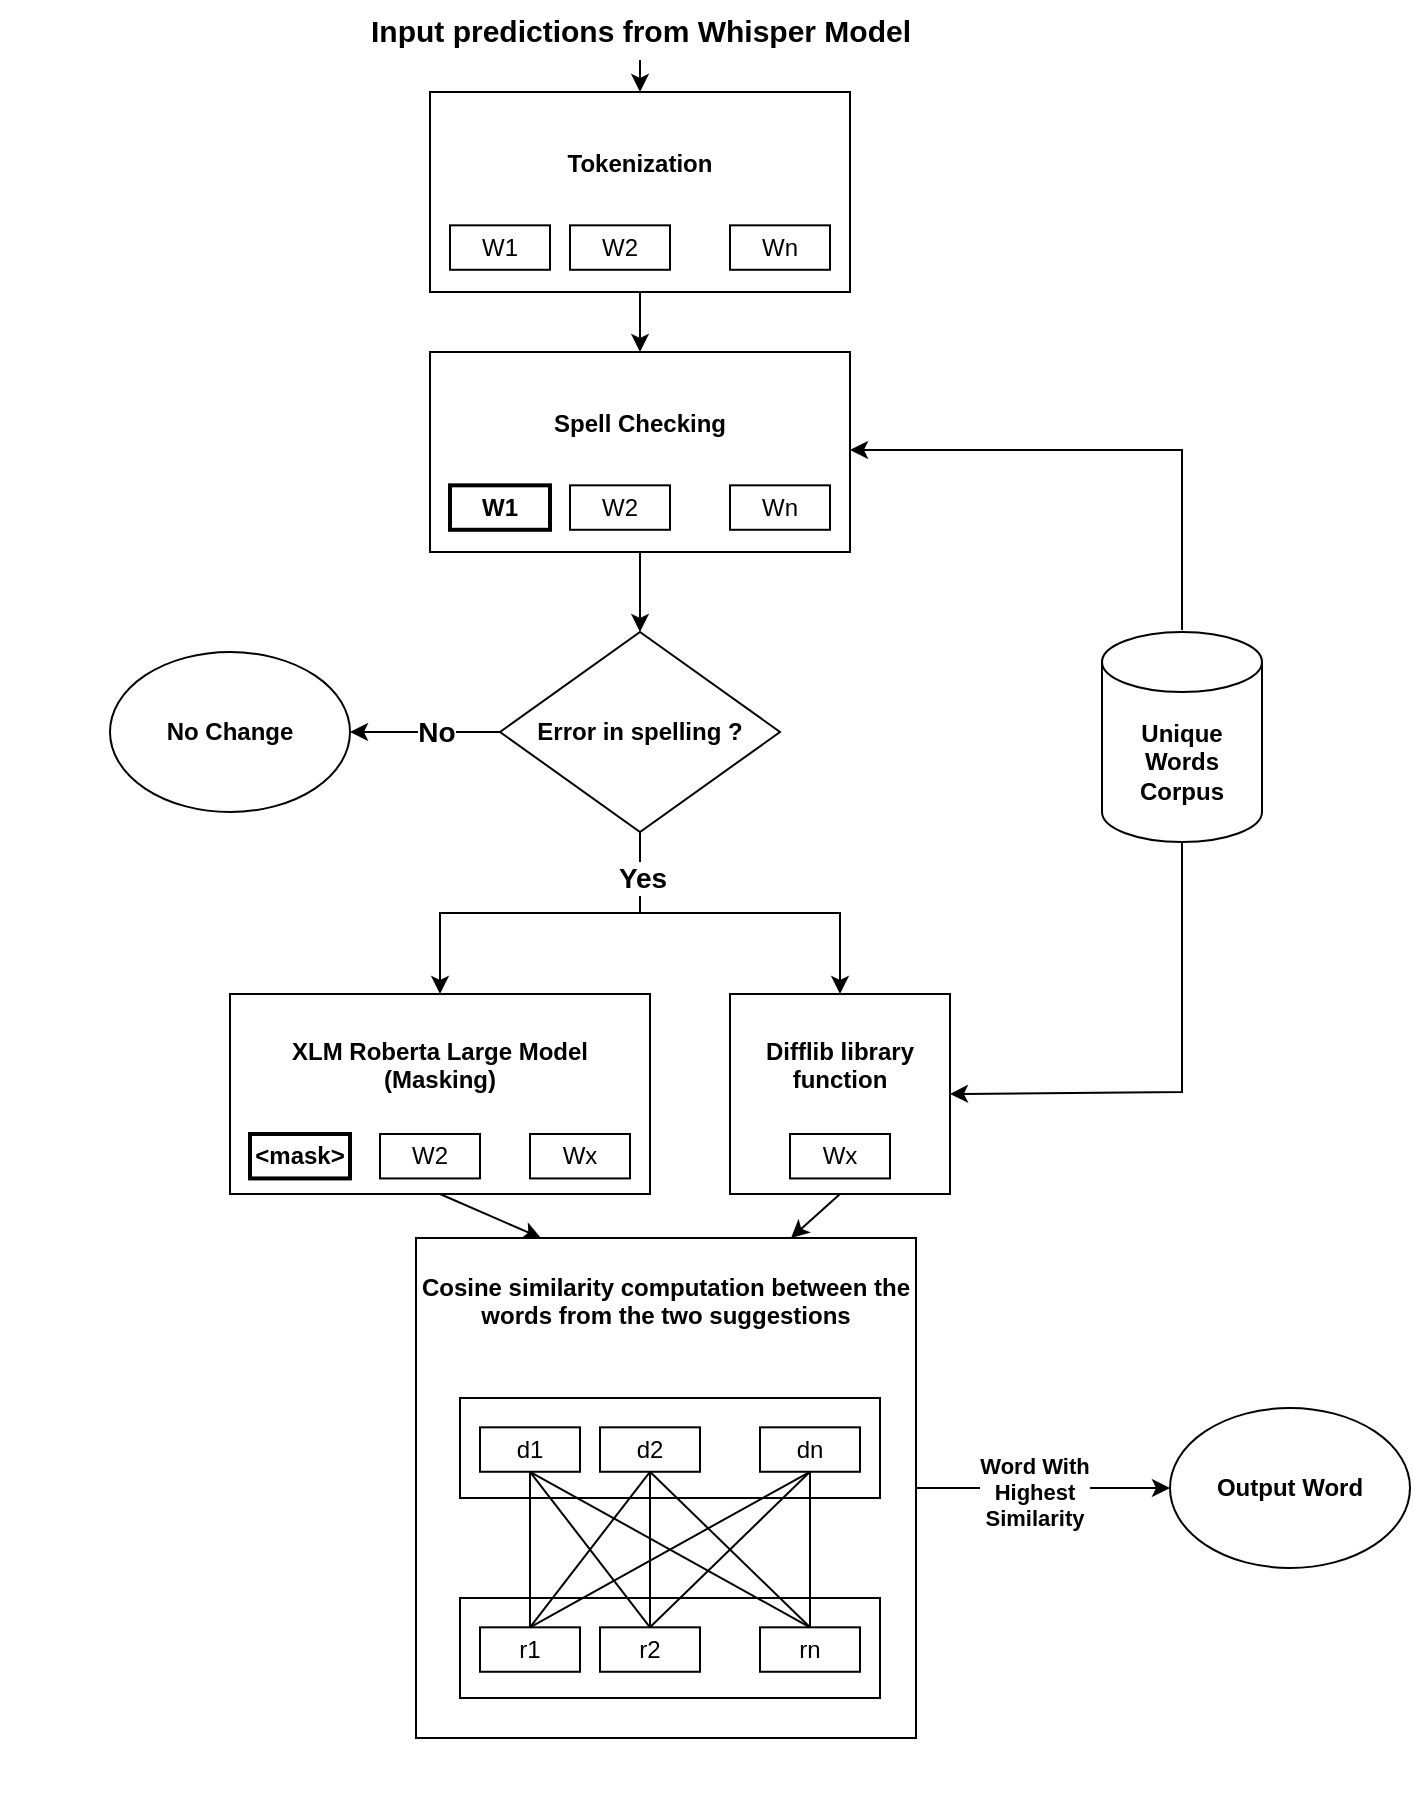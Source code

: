 <mxfile version="23.1.2" type="google">
  <diagram name="Page-1" id="QwSDot8R_Ol58gQ7YSGC">
    <mxGraphModel grid="1" page="1" gridSize="10" guides="1" tooltips="1" connect="1" arrows="1" fold="1" pageScale="1" pageWidth="850" pageHeight="1100" math="0" shadow="0">
      <root>
        <mxCell id="0" />
        <mxCell id="1" parent="0" />
        <mxCell id="lwMAX2GBwBpjTXNnOQ0H-1" value="&lt;b&gt;Unique Words Corpus&lt;/b&gt;" style="shape=cylinder3;whiteSpace=wrap;html=1;boundedLbl=1;backgroundOutline=1;size=15;" vertex="1" parent="1">
          <mxGeometry x="576" y="360" width="80" height="105" as="geometry" />
        </mxCell>
        <mxCell id="lwMAX2GBwBpjTXNnOQ0H-3" value="&lt;font style=&quot;font-size: 15px;&quot;&gt;&lt;b&gt;Input predictions from Whisper Model&lt;/b&gt;&lt;/font&gt;" style="text;html=1;align=center;verticalAlign=middle;resizable=0;points=[];autosize=1;strokeColor=none;fillColor=none;" vertex="1" parent="1">
          <mxGeometry x="200" y="44" width="290" height="30" as="geometry" />
        </mxCell>
        <mxCell id="lwMAX2GBwBpjTXNnOQ0H-17" value="" style="endArrow=classic;html=1;rounded=0;entryX=0.5;entryY=0;entryDx=0;entryDy=0;" edge="1" parent="1" source="lwMAX2GBwBpjTXNnOQ0H-3" target="lwMAX2GBwBpjTXNnOQ0H-2">
          <mxGeometry width="50" height="50" relative="1" as="geometry">
            <mxPoint x="400" y="320" as="sourcePoint" />
            <mxPoint x="450" y="270" as="targetPoint" />
          </mxGeometry>
        </mxCell>
        <mxCell id="lwMAX2GBwBpjTXNnOQ0H-19" value="" style="group" connectable="0" vertex="1" parent="1">
          <mxGeometry x="240" y="90" width="210" height="100" as="geometry" />
        </mxCell>
        <mxCell id="lwMAX2GBwBpjTXNnOQ0H-2" value="&lt;b&gt;Tokenization&lt;br&gt;&lt;br&gt;&lt;br&gt;&lt;/b&gt;" style="rounded=0;whiteSpace=wrap;html=1;" vertex="1" parent="lwMAX2GBwBpjTXNnOQ0H-19">
          <mxGeometry width="210" height="100" as="geometry" />
        </mxCell>
        <mxCell id="lwMAX2GBwBpjTXNnOQ0H-6" value="W1" style="rounded=0;whiteSpace=wrap;html=1;" vertex="1" parent="lwMAX2GBwBpjTXNnOQ0H-19">
          <mxGeometry x="10" y="66.667" width="50" height="22.222" as="geometry" />
        </mxCell>
        <mxCell id="lwMAX2GBwBpjTXNnOQ0H-7" value="W2" style="rounded=0;whiteSpace=wrap;html=1;" vertex="1" parent="lwMAX2GBwBpjTXNnOQ0H-19">
          <mxGeometry x="70" y="66.667" width="50" height="22.222" as="geometry" />
        </mxCell>
        <mxCell id="lwMAX2GBwBpjTXNnOQ0H-9" value="Wn" style="rounded=0;whiteSpace=wrap;html=1;" vertex="1" parent="lwMAX2GBwBpjTXNnOQ0H-19">
          <mxGeometry x="150" y="66.667" width="50" height="22.222" as="geometry" />
        </mxCell>
        <mxCell id="lwMAX2GBwBpjTXNnOQ0H-25" value="" style="group" connectable="0" vertex="1" parent="1">
          <mxGeometry x="240" y="220" width="210" height="100" as="geometry" />
        </mxCell>
        <mxCell id="lwMAX2GBwBpjTXNnOQ0H-26" value="&lt;b&gt;Spell Checking&lt;br&gt;&lt;br&gt;&lt;br&gt;&lt;/b&gt;" style="rounded=0;whiteSpace=wrap;html=1;" vertex="1" parent="lwMAX2GBwBpjTXNnOQ0H-25">
          <mxGeometry width="210" height="100" as="geometry" />
        </mxCell>
        <mxCell id="lwMAX2GBwBpjTXNnOQ0H-27" value="&lt;b&gt;W1&lt;/b&gt;" style="rounded=0;whiteSpace=wrap;html=1;strokeWidth=2;" vertex="1" parent="lwMAX2GBwBpjTXNnOQ0H-25">
          <mxGeometry x="10" y="66.667" width="50" height="22.222" as="geometry" />
        </mxCell>
        <mxCell id="lwMAX2GBwBpjTXNnOQ0H-28" value="W2" style="rounded=0;whiteSpace=wrap;html=1;" vertex="1" parent="lwMAX2GBwBpjTXNnOQ0H-25">
          <mxGeometry x="70" y="66.667" width="50" height="22.222" as="geometry" />
        </mxCell>
        <mxCell id="lwMAX2GBwBpjTXNnOQ0H-29" value="Wn" style="rounded=0;whiteSpace=wrap;html=1;" vertex="1" parent="lwMAX2GBwBpjTXNnOQ0H-25">
          <mxGeometry x="150" y="66.667" width="50" height="22.222" as="geometry" />
        </mxCell>
        <mxCell id="lwMAX2GBwBpjTXNnOQ0H-36" value="" style="edgeStyle=orthogonalEdgeStyle;rounded=0;orthogonalLoop=1;jettySize=auto;html=1;" edge="1" parent="1" source="lwMAX2GBwBpjTXNnOQ0H-32" target="lwMAX2GBwBpjTXNnOQ0H-35">
          <mxGeometry relative="1" as="geometry" />
        </mxCell>
        <mxCell id="lwMAX2GBwBpjTXNnOQ0H-37" value="&lt;b&gt;&lt;font style=&quot;font-size: 14px;&quot;&gt;No&lt;/font&gt;&lt;/b&gt;" style="edgeLabel;html=1;align=center;verticalAlign=middle;resizable=0;points=[];" connectable="0" vertex="1" parent="lwMAX2GBwBpjTXNnOQ0H-36">
          <mxGeometry x="-0.141" relative="1" as="geometry">
            <mxPoint as="offset" />
          </mxGeometry>
        </mxCell>
        <mxCell id="lwMAX2GBwBpjTXNnOQ0H-48" value="" style="edgeStyle=orthogonalEdgeStyle;rounded=0;orthogonalLoop=1;jettySize=auto;html=1;entryX=0.5;entryY=0;entryDx=0;entryDy=0;" edge="1" parent="1" source="lwMAX2GBwBpjTXNnOQ0H-32" target="lwMAX2GBwBpjTXNnOQ0H-39">
          <mxGeometry relative="1" as="geometry" />
        </mxCell>
        <mxCell id="lwMAX2GBwBpjTXNnOQ0H-70" style="edgeStyle=orthogonalEdgeStyle;rounded=0;orthogonalLoop=1;jettySize=auto;html=1;entryX=0.5;entryY=0;entryDx=0;entryDy=0;" edge="1" parent="1" source="lwMAX2GBwBpjTXNnOQ0H-32" target="lwMAX2GBwBpjTXNnOQ0H-46">
          <mxGeometry relative="1" as="geometry" />
        </mxCell>
        <mxCell id="lwMAX2GBwBpjTXNnOQ0H-71" value="&lt;b&gt;&lt;font style=&quot;font-size: 14px;&quot;&gt;Yes&lt;/font&gt;&lt;/b&gt;" style="edgeLabel;html=1;align=center;verticalAlign=middle;resizable=0;points=[];" connectable="0" vertex="1" parent="lwMAX2GBwBpjTXNnOQ0H-70">
          <mxGeometry x="-0.747" y="1" relative="1" as="geometry">
            <mxPoint as="offset" />
          </mxGeometry>
        </mxCell>
        <mxCell id="lwMAX2GBwBpjTXNnOQ0H-32" value="&lt;b&gt;Error in spelling ?&lt;/b&gt;" style="rhombus;whiteSpace=wrap;html=1;" vertex="1" parent="1">
          <mxGeometry x="275" y="360" width="140" height="100" as="geometry" />
        </mxCell>
        <mxCell id="lwMAX2GBwBpjTXNnOQ0H-33" value="" style="edgeStyle=orthogonalEdgeStyle;rounded=0;orthogonalLoop=1;jettySize=auto;html=1;" edge="1" parent="1" source="lwMAX2GBwBpjTXNnOQ0H-2">
          <mxGeometry relative="1" as="geometry">
            <mxPoint x="345" y="220" as="targetPoint" />
          </mxGeometry>
        </mxCell>
        <mxCell id="lwMAX2GBwBpjTXNnOQ0H-34" value="" style="edgeStyle=orthogonalEdgeStyle;rounded=0;orthogonalLoop=1;jettySize=auto;html=1;" edge="1" parent="1" source="lwMAX2GBwBpjTXNnOQ0H-26" target="lwMAX2GBwBpjTXNnOQ0H-32">
          <mxGeometry relative="1" as="geometry" />
        </mxCell>
        <mxCell id="lwMAX2GBwBpjTXNnOQ0H-35" value="&lt;b&gt;No Change&lt;/b&gt;" style="ellipse;whiteSpace=wrap;html=1;" vertex="1" parent="1">
          <mxGeometry x="80" y="370" width="120" height="80" as="geometry" />
        </mxCell>
        <mxCell id="lwMAX2GBwBpjTXNnOQ0H-38" value="" style="group" connectable="0" vertex="1" parent="1">
          <mxGeometry x="390" y="485" width="210" height="130" as="geometry" />
        </mxCell>
        <mxCell id="lwMAX2GBwBpjTXNnOQ0H-43" value="" style="group" connectable="0" vertex="1" parent="lwMAX2GBwBpjTXNnOQ0H-38">
          <mxGeometry y="56" width="110" height="100" as="geometry" />
        </mxCell>
        <mxCell id="lwMAX2GBwBpjTXNnOQ0H-39" value="&lt;b&gt;Difflib library function&lt;br&gt;&lt;br&gt;&lt;br&gt;&lt;/b&gt;" style="rounded=0;whiteSpace=wrap;html=1;" vertex="1" parent="lwMAX2GBwBpjTXNnOQ0H-43">
          <mxGeometry width="110" height="100" as="geometry" />
        </mxCell>
        <mxCell id="lwMAX2GBwBpjTXNnOQ0H-40" value="Wx" style="rounded=0;whiteSpace=wrap;html=1;" vertex="1" parent="lwMAX2GBwBpjTXNnOQ0H-43">
          <mxGeometry x="30" y="69.997" width="50" height="22.222" as="geometry" />
        </mxCell>
        <mxCell id="lwMAX2GBwBpjTXNnOQ0H-44" value="" style="group" connectable="0" vertex="1" parent="1">
          <mxGeometry x="200" y="511" width="210" height="130" as="geometry" />
        </mxCell>
        <mxCell id="lwMAX2GBwBpjTXNnOQ0H-45" value="" style="group" connectable="0" vertex="1" parent="lwMAX2GBwBpjTXNnOQ0H-44">
          <mxGeometry y="30" width="150" height="100" as="geometry" />
        </mxCell>
        <mxCell id="lwMAX2GBwBpjTXNnOQ0H-46" value="&lt;b&gt;XLM Roberta Large Model&lt;br&gt;(Masking)&lt;br&gt;&lt;br&gt;&lt;br&gt;&lt;/b&gt;" style="rounded=0;whiteSpace=wrap;html=1;" vertex="1" parent="lwMAX2GBwBpjTXNnOQ0H-45">
          <mxGeometry x="-60" width="210" height="100" as="geometry" />
        </mxCell>
        <mxCell id="lwMAX2GBwBpjTXNnOQ0H-106" value="W2" style="rounded=0;whiteSpace=wrap;html=1;" vertex="1" parent="lwMAX2GBwBpjTXNnOQ0H-45">
          <mxGeometry x="15" y="69.997" width="50" height="22.222" as="geometry" />
        </mxCell>
        <mxCell id="lwMAX2GBwBpjTXNnOQ0H-108" value="Wx" style="rounded=0;whiteSpace=wrap;html=1;" vertex="1" parent="lwMAX2GBwBpjTXNnOQ0H-45">
          <mxGeometry x="90" y="69.997" width="50" height="22.222" as="geometry" />
        </mxCell>
        <mxCell id="lwMAX2GBwBpjTXNnOQ0H-91" value="" style="group" connectable="0" vertex="1" parent="1">
          <mxGeometry x="25" y="663" width="458" height="290" as="geometry" />
        </mxCell>
        <mxCell id="lwMAX2GBwBpjTXNnOQ0H-56" value="&lt;b&gt;Cosine similarity computation between the words from the two suggestions&lt;br&gt;&lt;br&gt;&lt;br&gt;&lt;br&gt;&lt;br&gt;&lt;br&gt;&lt;br&gt;&lt;br&gt;&lt;br&gt;&lt;br&gt;&lt;br&gt;&lt;br&gt;&lt;br&gt;&lt;br&gt;&lt;/b&gt;" style="rounded=0;whiteSpace=wrap;html=1;" vertex="1" parent="lwMAX2GBwBpjTXNnOQ0H-91">
          <mxGeometry x="208" width="250" height="250" as="geometry" />
        </mxCell>
        <mxCell id="lwMAX2GBwBpjTXNnOQ0H-58" value="" style="group" connectable="0" vertex="1" parent="lwMAX2GBwBpjTXNnOQ0H-91">
          <mxGeometry y="190" width="210" height="100" as="geometry" />
        </mxCell>
        <mxCell id="lwMAX2GBwBpjTXNnOQ0H-86" value="" style="group" connectable="0" vertex="1" parent="lwMAX2GBwBpjTXNnOQ0H-58">
          <mxGeometry x="230" y="-110" width="210" height="50" as="geometry" />
        </mxCell>
        <mxCell id="lwMAX2GBwBpjTXNnOQ0H-59" value="" style="rounded=0;whiteSpace=wrap;html=1;" vertex="1" parent="lwMAX2GBwBpjTXNnOQ0H-86">
          <mxGeometry width="210" height="50" as="geometry" />
        </mxCell>
        <mxCell id="lwMAX2GBwBpjTXNnOQ0H-60" value="d1" style="rounded=0;whiteSpace=wrap;html=1;" vertex="1" parent="lwMAX2GBwBpjTXNnOQ0H-86">
          <mxGeometry x="10" y="14.667" width="50" height="22.222" as="geometry" />
        </mxCell>
        <mxCell id="lwMAX2GBwBpjTXNnOQ0H-61" value="d2" style="rounded=0;whiteSpace=wrap;html=1;" vertex="1" parent="lwMAX2GBwBpjTXNnOQ0H-86">
          <mxGeometry x="70" y="14.667" width="50" height="22.222" as="geometry" />
        </mxCell>
        <mxCell id="lwMAX2GBwBpjTXNnOQ0H-62" value="dn" style="rounded=0;whiteSpace=wrap;html=1;" vertex="1" parent="lwMAX2GBwBpjTXNnOQ0H-86">
          <mxGeometry x="150" y="14.667" width="50" height="22.222" as="geometry" />
        </mxCell>
        <mxCell id="lwMAX2GBwBpjTXNnOQ0H-63" value="" style="group" connectable="0" vertex="1" parent="lwMAX2GBwBpjTXNnOQ0H-91">
          <mxGeometry x="230" y="130" width="210" height="100" as="geometry" />
        </mxCell>
        <mxCell id="lwMAX2GBwBpjTXNnOQ0H-85" value="" style="group" connectable="0" vertex="1" parent="lwMAX2GBwBpjTXNnOQ0H-63">
          <mxGeometry y="50" width="210" height="50" as="geometry" />
        </mxCell>
        <mxCell id="lwMAX2GBwBpjTXNnOQ0H-64" value="" style="rounded=0;whiteSpace=wrap;html=1;" vertex="1" parent="lwMAX2GBwBpjTXNnOQ0H-85">
          <mxGeometry width="210" height="50" as="geometry" />
        </mxCell>
        <mxCell id="lwMAX2GBwBpjTXNnOQ0H-65" value="r1" style="rounded=0;whiteSpace=wrap;html=1;" vertex="1" parent="lwMAX2GBwBpjTXNnOQ0H-85">
          <mxGeometry x="10" y="14.667" width="50" height="22.222" as="geometry" />
        </mxCell>
        <mxCell id="lwMAX2GBwBpjTXNnOQ0H-66" value="r2" style="rounded=0;whiteSpace=wrap;html=1;" vertex="1" parent="lwMAX2GBwBpjTXNnOQ0H-85">
          <mxGeometry x="70" y="14.667" width="50" height="22.222" as="geometry" />
        </mxCell>
        <mxCell id="lwMAX2GBwBpjTXNnOQ0H-67" value="rn" style="rounded=0;whiteSpace=wrap;html=1;" vertex="1" parent="lwMAX2GBwBpjTXNnOQ0H-85">
          <mxGeometry x="150" y="14.667" width="50" height="22.222" as="geometry" />
        </mxCell>
        <mxCell id="lwMAX2GBwBpjTXNnOQ0H-76" value="" style="endArrow=none;startArrow=none;html=1;rounded=0;entryX=0.5;entryY=1;entryDx=0;entryDy=0;exitX=0.5;exitY=0;exitDx=0;exitDy=0;endFill=0;startFill=0;" edge="1" parent="lwMAX2GBwBpjTXNnOQ0H-91" source="lwMAX2GBwBpjTXNnOQ0H-65" target="lwMAX2GBwBpjTXNnOQ0H-60">
          <mxGeometry width="50" height="50" relative="1" as="geometry">
            <mxPoint x="440" y="190" as="sourcePoint" />
            <mxPoint x="490" y="140" as="targetPoint" />
          </mxGeometry>
        </mxCell>
        <mxCell id="lwMAX2GBwBpjTXNnOQ0H-77" value="" style="endArrow=none;startArrow=none;html=1;rounded=0;entryX=0.5;entryY=1;entryDx=0;entryDy=0;exitX=0.5;exitY=0;exitDx=0;exitDy=0;endFill=0;startFill=0;" edge="1" parent="lwMAX2GBwBpjTXNnOQ0H-91" source="lwMAX2GBwBpjTXNnOQ0H-66" target="lwMAX2GBwBpjTXNnOQ0H-60">
          <mxGeometry width="50" height="50" relative="1" as="geometry">
            <mxPoint x="275" y="178" as="sourcePoint" />
            <mxPoint x="275" y="127" as="targetPoint" />
          </mxGeometry>
        </mxCell>
        <mxCell id="lwMAX2GBwBpjTXNnOQ0H-78" value="" style="endArrow=none;startArrow=none;html=1;rounded=0;entryX=0.5;entryY=1;entryDx=0;entryDy=0;exitX=0.5;exitY=0;exitDx=0;exitDy=0;endFill=0;startFill=0;" edge="1" parent="lwMAX2GBwBpjTXNnOQ0H-91" source="lwMAX2GBwBpjTXNnOQ0H-67" target="lwMAX2GBwBpjTXNnOQ0H-60">
          <mxGeometry width="50" height="50" relative="1" as="geometry">
            <mxPoint x="285" y="188" as="sourcePoint" />
            <mxPoint x="285" y="137" as="targetPoint" />
          </mxGeometry>
        </mxCell>
        <mxCell id="lwMAX2GBwBpjTXNnOQ0H-79" value="" style="endArrow=none;startArrow=none;html=1;rounded=0;entryX=0.5;entryY=1;entryDx=0;entryDy=0;exitX=0.5;exitY=0;exitDx=0;exitDy=0;endFill=0;startFill=0;" edge="1" parent="lwMAX2GBwBpjTXNnOQ0H-91" source="lwMAX2GBwBpjTXNnOQ0H-66" target="lwMAX2GBwBpjTXNnOQ0H-61">
          <mxGeometry width="50" height="50" relative="1" as="geometry">
            <mxPoint x="295" y="198" as="sourcePoint" />
            <mxPoint x="295" y="147" as="targetPoint" />
          </mxGeometry>
        </mxCell>
        <mxCell id="lwMAX2GBwBpjTXNnOQ0H-80" value="" style="endArrow=none;startArrow=none;html=1;rounded=0;entryX=0.5;entryY=1;entryDx=0;entryDy=0;exitX=0.5;exitY=0;exitDx=0;exitDy=0;startFill=0;endFill=0;" edge="1" parent="lwMAX2GBwBpjTXNnOQ0H-91" source="lwMAX2GBwBpjTXNnOQ0H-65" target="lwMAX2GBwBpjTXNnOQ0H-61">
          <mxGeometry width="50" height="50" relative="1" as="geometry">
            <mxPoint x="335" y="178" as="sourcePoint" />
            <mxPoint x="335" y="127" as="targetPoint" />
          </mxGeometry>
        </mxCell>
        <mxCell id="lwMAX2GBwBpjTXNnOQ0H-81" value="" style="endArrow=none;startArrow=none;html=1;rounded=0;entryX=0.5;entryY=1;entryDx=0;entryDy=0;exitX=0.5;exitY=0;exitDx=0;exitDy=0;endFill=0;startFill=0;" edge="1" parent="lwMAX2GBwBpjTXNnOQ0H-91" source="lwMAX2GBwBpjTXNnOQ0H-67" target="lwMAX2GBwBpjTXNnOQ0H-61">
          <mxGeometry width="50" height="50" relative="1" as="geometry">
            <mxPoint x="345" y="188" as="sourcePoint" />
            <mxPoint x="345" y="137" as="targetPoint" />
          </mxGeometry>
        </mxCell>
        <mxCell id="lwMAX2GBwBpjTXNnOQ0H-82" value="" style="endArrow=none;startArrow=none;html=1;rounded=0;entryX=0.5;entryY=1;entryDx=0;entryDy=0;exitX=0.5;exitY=0;exitDx=0;exitDy=0;endFill=0;startFill=0;" edge="1" parent="lwMAX2GBwBpjTXNnOQ0H-91" source="lwMAX2GBwBpjTXNnOQ0H-67" target="lwMAX2GBwBpjTXNnOQ0H-62">
          <mxGeometry width="50" height="50" relative="1" as="geometry">
            <mxPoint x="355" y="198" as="sourcePoint" />
            <mxPoint x="355" y="147" as="targetPoint" />
          </mxGeometry>
        </mxCell>
        <mxCell id="lwMAX2GBwBpjTXNnOQ0H-83" value="" style="endArrow=none;startArrow=none;html=1;rounded=0;entryX=0.5;entryY=1;entryDx=0;entryDy=0;exitX=0.5;exitY=0;exitDx=0;exitDy=0;endFill=0;startFill=0;" edge="1" parent="lwMAX2GBwBpjTXNnOQ0H-91" source="lwMAX2GBwBpjTXNnOQ0H-66" target="lwMAX2GBwBpjTXNnOQ0H-62">
          <mxGeometry width="50" height="50" relative="1" as="geometry">
            <mxPoint x="365" y="208" as="sourcePoint" />
            <mxPoint x="365" y="157" as="targetPoint" />
          </mxGeometry>
        </mxCell>
        <mxCell id="lwMAX2GBwBpjTXNnOQ0H-84" value="" style="endArrow=none;startArrow=none;html=1;rounded=0;entryX=0.5;entryY=1;entryDx=0;entryDy=0;exitX=0.5;exitY=0;exitDx=0;exitDy=0;endFill=0;startFill=0;" edge="1" parent="lwMAX2GBwBpjTXNnOQ0H-91" source="lwMAX2GBwBpjTXNnOQ0H-65" target="lwMAX2GBwBpjTXNnOQ0H-62">
          <mxGeometry width="50" height="50" relative="1" as="geometry">
            <mxPoint x="375" y="218" as="sourcePoint" />
            <mxPoint x="375" y="167" as="targetPoint" />
          </mxGeometry>
        </mxCell>
        <mxCell id="lwMAX2GBwBpjTXNnOQ0H-96" value="" style="endArrow=classic;html=1;rounded=0;exitX=0.5;exitY=1;exitDx=0;exitDy=0;entryX=0.25;entryY=0;entryDx=0;entryDy=0;" edge="1" parent="1" source="lwMAX2GBwBpjTXNnOQ0H-46" target="lwMAX2GBwBpjTXNnOQ0H-56">
          <mxGeometry width="50" height="50" relative="1" as="geometry">
            <mxPoint x="240" y="740" as="sourcePoint" />
            <mxPoint x="290" y="680" as="targetPoint" />
          </mxGeometry>
        </mxCell>
        <mxCell id="lwMAX2GBwBpjTXNnOQ0H-97" value="" style="endArrow=classic;html=1;rounded=0;exitX=0.5;exitY=1;exitDx=0;exitDy=0;entryX=0.75;entryY=0;entryDx=0;entryDy=0;" edge="1" parent="1" source="lwMAX2GBwBpjTXNnOQ0H-39" target="lwMAX2GBwBpjTXNnOQ0H-56">
          <mxGeometry width="50" height="50" relative="1" as="geometry">
            <mxPoint x="240" y="740" as="sourcePoint" />
            <mxPoint x="290" y="690" as="targetPoint" />
          </mxGeometry>
        </mxCell>
        <mxCell id="lwMAX2GBwBpjTXNnOQ0H-98" value="&lt;b&gt;Output Word&lt;/b&gt;" style="ellipse;whiteSpace=wrap;html=1;" vertex="1" parent="1">
          <mxGeometry x="610" y="748" width="120" height="80" as="geometry" />
        </mxCell>
        <mxCell id="lwMAX2GBwBpjTXNnOQ0H-99" value="" style="endArrow=classic;html=1;rounded=0;exitX=1;exitY=0.5;exitDx=0;exitDy=0;entryX=0;entryY=0.5;entryDx=0;entryDy=0;" edge="1" parent="1" source="lwMAX2GBwBpjTXNnOQ0H-56" target="lwMAX2GBwBpjTXNnOQ0H-98">
          <mxGeometry width="50" height="50" relative="1" as="geometry">
            <mxPoint x="380" y="800" as="sourcePoint" />
            <mxPoint x="430" y="750" as="targetPoint" />
          </mxGeometry>
        </mxCell>
        <mxCell id="lwMAX2GBwBpjTXNnOQ0H-100" value="&lt;b&gt;Word With&lt;br&gt;Highest&lt;br&gt;Similarity&lt;/b&gt;" style="edgeLabel;html=1;align=center;verticalAlign=middle;resizable=0;points=[];" connectable="0" vertex="1" parent="lwMAX2GBwBpjTXNnOQ0H-99">
          <mxGeometry x="-0.163" y="-2" relative="1" as="geometry">
            <mxPoint x="6" as="offset" />
          </mxGeometry>
        </mxCell>
        <mxCell id="lwMAX2GBwBpjTXNnOQ0H-101" value="" style="endArrow=classic;html=1;rounded=0;exitX=0.5;exitY=0;exitDx=0;exitDy=0;exitPerimeter=0;entryX=1;entryY=0.5;entryDx=0;entryDy=0;" edge="1" parent="1">
          <mxGeometry width="50" height="50" relative="1" as="geometry">
            <mxPoint x="616" y="359" as="sourcePoint" />
            <mxPoint x="450" y="269" as="targetPoint" />
            <Array as="points">
              <mxPoint x="616" y="269" />
            </Array>
          </mxGeometry>
        </mxCell>
        <mxCell id="lwMAX2GBwBpjTXNnOQ0H-102" value="" style="endArrow=classic;html=1;rounded=0;exitX=0.5;exitY=1;exitDx=0;exitDy=0;exitPerimeter=0;entryX=1;entryY=0.5;entryDx=0;entryDy=0;" edge="1" parent="1" source="lwMAX2GBwBpjTXNnOQ0H-1" target="lwMAX2GBwBpjTXNnOQ0H-39">
          <mxGeometry width="50" height="50" relative="1" as="geometry">
            <mxPoint x="390" y="470" as="sourcePoint" />
            <mxPoint x="440" y="420" as="targetPoint" />
            <Array as="points">
              <mxPoint x="616" y="590" />
            </Array>
          </mxGeometry>
        </mxCell>
        <mxCell id="lwMAX2GBwBpjTXNnOQ0H-47" value="&lt;b&gt;&amp;lt;mask&amp;gt;&lt;/b&gt;" style="rounded=0;whiteSpace=wrap;html=1;strokeWidth=2;" vertex="1" parent="1">
          <mxGeometry x="150" y="610.997" width="50" height="22.222" as="geometry" />
        </mxCell>
      </root>
    </mxGraphModel>
  </diagram>
</mxfile>
